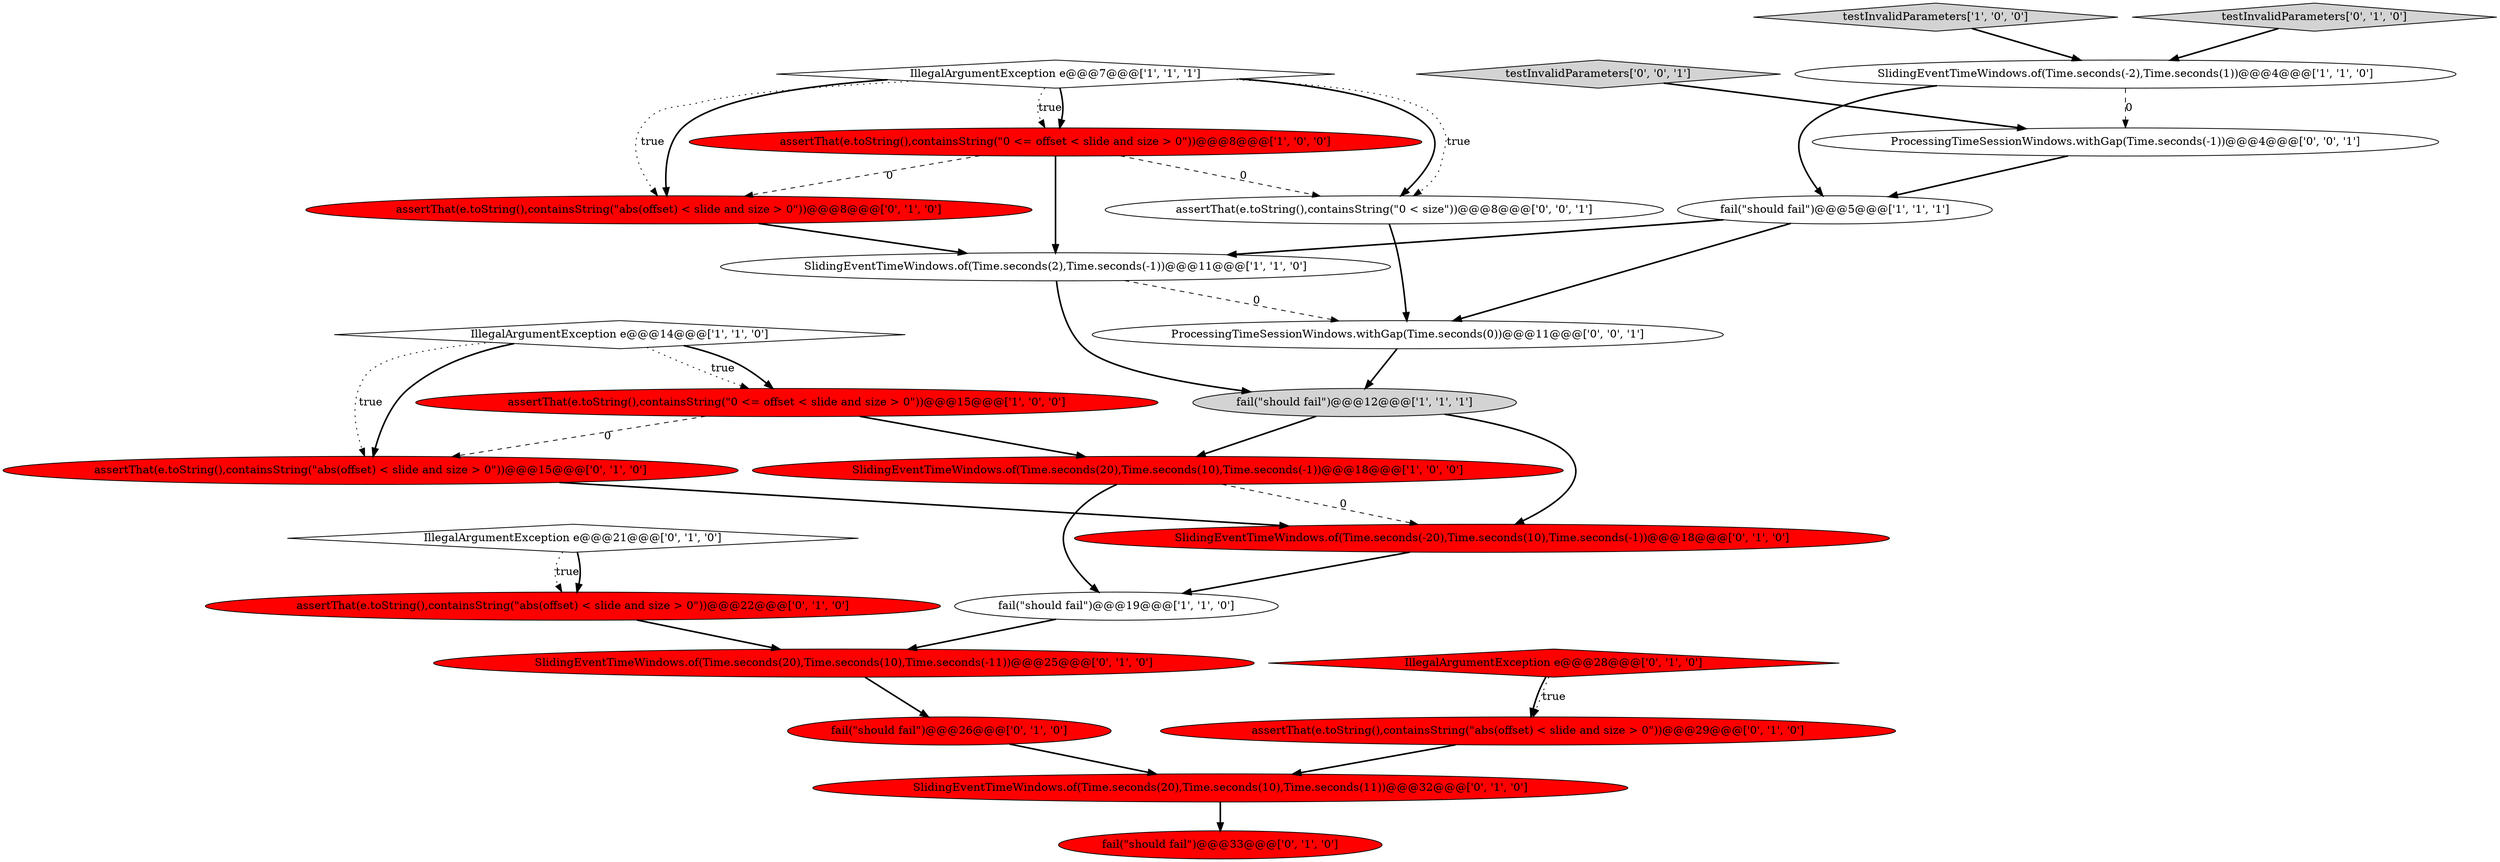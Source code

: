 digraph {
21 [style = filled, label = "SlidingEventTimeWindows.of(Time.seconds(20),Time.seconds(10),Time.seconds(11))@@@32@@@['0', '1', '0']", fillcolor = red, shape = ellipse image = "AAA1AAABBB2BBB"];
8 [style = filled, label = "assertThat(e.toString(),containsString(\"0 <= offset < slide and size > 0\"))@@@8@@@['1', '0', '0']", fillcolor = red, shape = ellipse image = "AAA1AAABBB1BBB"];
19 [style = filled, label = "fail(\"should fail\")@@@26@@@['0', '1', '0']", fillcolor = red, shape = ellipse image = "AAA1AAABBB2BBB"];
9 [style = filled, label = "fail(\"should fail\")@@@12@@@['1', '1', '1']", fillcolor = lightgray, shape = ellipse image = "AAA0AAABBB1BBB"];
5 [style = filled, label = "fail(\"should fail\")@@@5@@@['1', '1', '1']", fillcolor = white, shape = ellipse image = "AAA0AAABBB1BBB"];
0 [style = filled, label = "IllegalArgumentException e@@@7@@@['1', '1', '1']", fillcolor = white, shape = diamond image = "AAA0AAABBB1BBB"];
24 [style = filled, label = "testInvalidParameters['0', '0', '1']", fillcolor = lightgray, shape = diamond image = "AAA0AAABBB3BBB"];
14 [style = filled, label = "assertThat(e.toString(),containsString(\"abs(offset) < slide and size > 0\"))@@@22@@@['0', '1', '0']", fillcolor = red, shape = ellipse image = "AAA1AAABBB2BBB"];
7 [style = filled, label = "SlidingEventTimeWindows.of(Time.seconds(20),Time.seconds(10),Time.seconds(-1))@@@18@@@['1', '0', '0']", fillcolor = red, shape = ellipse image = "AAA1AAABBB1BBB"];
10 [style = filled, label = "IllegalArgumentException e@@@14@@@['1', '1', '0']", fillcolor = white, shape = diamond image = "AAA0AAABBB1BBB"];
17 [style = filled, label = "fail(\"should fail\")@@@33@@@['0', '1', '0']", fillcolor = red, shape = ellipse image = "AAA1AAABBB2BBB"];
22 [style = filled, label = "IllegalArgumentException e@@@21@@@['0', '1', '0']", fillcolor = white, shape = diamond image = "AAA0AAABBB2BBB"];
4 [style = filled, label = "SlidingEventTimeWindows.of(Time.seconds(-2),Time.seconds(1))@@@4@@@['1', '1', '0']", fillcolor = white, shape = ellipse image = "AAA0AAABBB1BBB"];
3 [style = filled, label = "testInvalidParameters['1', '0', '0']", fillcolor = lightgray, shape = diamond image = "AAA0AAABBB1BBB"];
23 [style = filled, label = "assertThat(e.toString(),containsString(\"0 < size\"))@@@8@@@['0', '0', '1']", fillcolor = white, shape = ellipse image = "AAA0AAABBB3BBB"];
16 [style = filled, label = "testInvalidParameters['0', '1', '0']", fillcolor = lightgray, shape = diamond image = "AAA0AAABBB2BBB"];
12 [style = filled, label = "SlidingEventTimeWindows.of(Time.seconds(20),Time.seconds(10),Time.seconds(-11))@@@25@@@['0', '1', '0']", fillcolor = red, shape = ellipse image = "AAA1AAABBB2BBB"];
18 [style = filled, label = "assertThat(e.toString(),containsString(\"abs(offset) < slide and size > 0\"))@@@15@@@['0', '1', '0']", fillcolor = red, shape = ellipse image = "AAA1AAABBB2BBB"];
2 [style = filled, label = "assertThat(e.toString(),containsString(\"0 <= offset < slide and size > 0\"))@@@15@@@['1', '0', '0']", fillcolor = red, shape = ellipse image = "AAA1AAABBB1BBB"];
20 [style = filled, label = "assertThat(e.toString(),containsString(\"abs(offset) < slide and size > 0\"))@@@29@@@['0', '1', '0']", fillcolor = red, shape = ellipse image = "AAA1AAABBB2BBB"];
26 [style = filled, label = "ProcessingTimeSessionWindows.withGap(Time.seconds(-1))@@@4@@@['0', '0', '1']", fillcolor = white, shape = ellipse image = "AAA0AAABBB3BBB"];
13 [style = filled, label = "IllegalArgumentException e@@@28@@@['0', '1', '0']", fillcolor = red, shape = diamond image = "AAA1AAABBB2BBB"];
1 [style = filled, label = "fail(\"should fail\")@@@19@@@['1', '1', '0']", fillcolor = white, shape = ellipse image = "AAA0AAABBB1BBB"];
15 [style = filled, label = "SlidingEventTimeWindows.of(Time.seconds(-20),Time.seconds(10),Time.seconds(-1))@@@18@@@['0', '1', '0']", fillcolor = red, shape = ellipse image = "AAA1AAABBB2BBB"];
11 [style = filled, label = "assertThat(e.toString(),containsString(\"abs(offset) < slide and size > 0\"))@@@8@@@['0', '1', '0']", fillcolor = red, shape = ellipse image = "AAA1AAABBB2BBB"];
6 [style = filled, label = "SlidingEventTimeWindows.of(Time.seconds(2),Time.seconds(-1))@@@11@@@['1', '1', '0']", fillcolor = white, shape = ellipse image = "AAA0AAABBB1BBB"];
25 [style = filled, label = "ProcessingTimeSessionWindows.withGap(Time.seconds(0))@@@11@@@['0', '0', '1']", fillcolor = white, shape = ellipse image = "AAA0AAABBB3BBB"];
10->18 [style = dotted, label="true"];
10->18 [style = bold, label=""];
23->25 [style = bold, label=""];
7->1 [style = bold, label=""];
26->5 [style = bold, label=""];
11->6 [style = bold, label=""];
25->9 [style = bold, label=""];
13->20 [style = dotted, label="true"];
18->15 [style = bold, label=""];
0->11 [style = bold, label=""];
8->6 [style = bold, label=""];
4->26 [style = dashed, label="0"];
9->7 [style = bold, label=""];
3->4 [style = bold, label=""];
5->25 [style = bold, label=""];
22->14 [style = dotted, label="true"];
20->21 [style = bold, label=""];
0->8 [style = dotted, label="true"];
24->26 [style = bold, label=""];
0->23 [style = bold, label=""];
5->6 [style = bold, label=""];
6->25 [style = dashed, label="0"];
10->2 [style = dotted, label="true"];
9->15 [style = bold, label=""];
14->12 [style = bold, label=""];
0->8 [style = bold, label=""];
1->12 [style = bold, label=""];
2->18 [style = dashed, label="0"];
7->15 [style = dashed, label="0"];
10->2 [style = bold, label=""];
13->20 [style = bold, label=""];
0->23 [style = dotted, label="true"];
2->7 [style = bold, label=""];
6->9 [style = bold, label=""];
22->14 [style = bold, label=""];
12->19 [style = bold, label=""];
16->4 [style = bold, label=""];
8->11 [style = dashed, label="0"];
0->11 [style = dotted, label="true"];
4->5 [style = bold, label=""];
21->17 [style = bold, label=""];
8->23 [style = dashed, label="0"];
15->1 [style = bold, label=""];
19->21 [style = bold, label=""];
}
